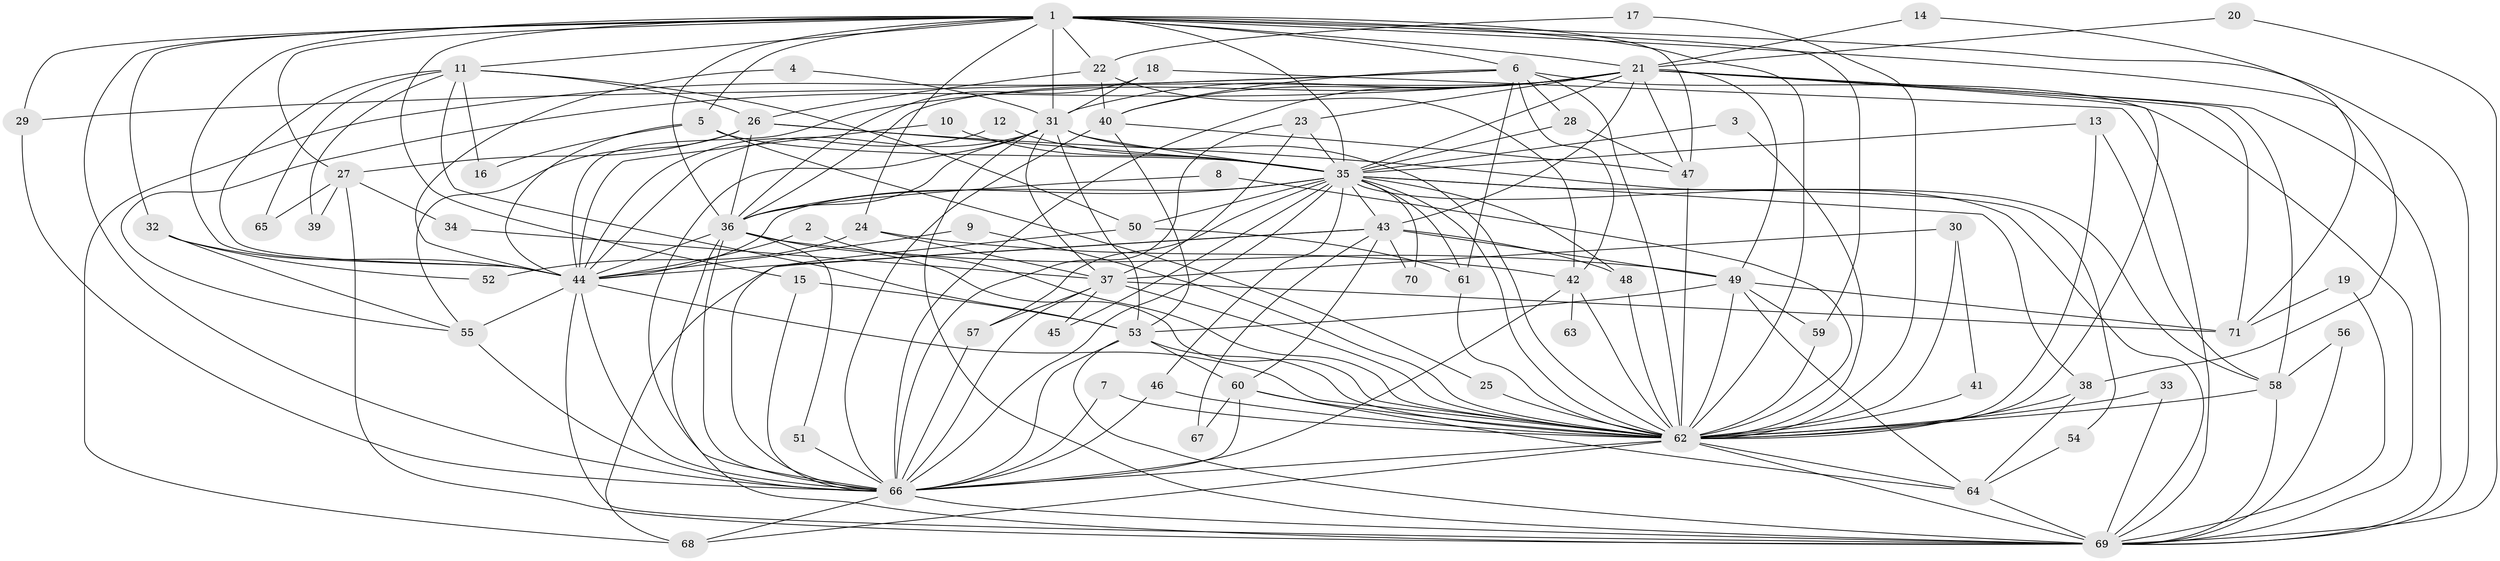 // original degree distribution, {13: 0.007042253521126761, 20: 0.014084507042253521, 21: 0.014084507042253521, 22: 0.007042253521126761, 15: 0.007042253521126761, 34: 0.007042253521126761, 25: 0.007042253521126761, 29: 0.007042253521126761, 5: 0.07042253521126761, 4: 0.1056338028169014, 10: 0.007042253521126761, 3: 0.14084507042253522, 2: 0.5422535211267606, 6: 0.035211267605633804, 11: 0.007042253521126761, 9: 0.007042253521126761, 7: 0.014084507042253521}
// Generated by graph-tools (version 1.1) at 2025/49/03/09/25 03:49:28]
// undirected, 71 vertices, 207 edges
graph export_dot {
graph [start="1"]
  node [color=gray90,style=filled];
  1;
  2;
  3;
  4;
  5;
  6;
  7;
  8;
  9;
  10;
  11;
  12;
  13;
  14;
  15;
  16;
  17;
  18;
  19;
  20;
  21;
  22;
  23;
  24;
  25;
  26;
  27;
  28;
  29;
  30;
  31;
  32;
  33;
  34;
  35;
  36;
  37;
  38;
  39;
  40;
  41;
  42;
  43;
  44;
  45;
  46;
  47;
  48;
  49;
  50;
  51;
  52;
  53;
  54;
  55;
  56;
  57;
  58;
  59;
  60;
  61;
  62;
  63;
  64;
  65;
  66;
  67;
  68;
  69;
  70;
  71;
  1 -- 5 [weight=1.0];
  1 -- 6 [weight=1.0];
  1 -- 11 [weight=1.0];
  1 -- 15 [weight=1.0];
  1 -- 21 [weight=1.0];
  1 -- 22 [weight=1.0];
  1 -- 24 [weight=1.0];
  1 -- 27 [weight=1.0];
  1 -- 29 [weight=1.0];
  1 -- 31 [weight=1.0];
  1 -- 32 [weight=1.0];
  1 -- 35 [weight=1.0];
  1 -- 36 [weight=1.0];
  1 -- 38 [weight=1.0];
  1 -- 44 [weight=1.0];
  1 -- 47 [weight=1.0];
  1 -- 59 [weight=1.0];
  1 -- 62 [weight=2.0];
  1 -- 66 [weight=1.0];
  1 -- 69 [weight=1.0];
  2 -- 44 [weight=1.0];
  2 -- 62 [weight=1.0];
  3 -- 35 [weight=1.0];
  3 -- 62 [weight=1.0];
  4 -- 31 [weight=1.0];
  4 -- 44 [weight=1.0];
  5 -- 16 [weight=1.0];
  5 -- 25 [weight=1.0];
  5 -- 35 [weight=1.0];
  5 -- 44 [weight=1.0];
  6 -- 28 [weight=1.0];
  6 -- 29 [weight=1.0];
  6 -- 40 [weight=1.0];
  6 -- 42 [weight=2.0];
  6 -- 61 [weight=1.0];
  6 -- 62 [weight=1.0];
  6 -- 68 [weight=1.0];
  6 -- 69 [weight=1.0];
  7 -- 62 [weight=1.0];
  7 -- 66 [weight=1.0];
  8 -- 36 [weight=1.0];
  8 -- 62 [weight=1.0];
  9 -- 44 [weight=1.0];
  9 -- 62 [weight=1.0];
  10 -- 35 [weight=1.0];
  10 -- 44 [weight=1.0];
  11 -- 16 [weight=1.0];
  11 -- 26 [weight=1.0];
  11 -- 39 [weight=1.0];
  11 -- 44 [weight=1.0];
  11 -- 50 [weight=1.0];
  11 -- 53 [weight=1.0];
  11 -- 65 [weight=1.0];
  12 -- 35 [weight=1.0];
  12 -- 44 [weight=1.0];
  13 -- 35 [weight=1.0];
  13 -- 58 [weight=1.0];
  13 -- 62 [weight=1.0];
  14 -- 21 [weight=1.0];
  14 -- 71 [weight=1.0];
  15 -- 53 [weight=1.0];
  15 -- 66 [weight=1.0];
  17 -- 22 [weight=1.0];
  17 -- 62 [weight=1.0];
  18 -- 31 [weight=1.0];
  18 -- 36 [weight=1.0];
  18 -- 69 [weight=1.0];
  19 -- 69 [weight=1.0];
  19 -- 71 [weight=1.0];
  20 -- 21 [weight=1.0];
  20 -- 69 [weight=1.0];
  21 -- 23 [weight=1.0];
  21 -- 31 [weight=1.0];
  21 -- 35 [weight=2.0];
  21 -- 36 [weight=1.0];
  21 -- 40 [weight=1.0];
  21 -- 43 [weight=1.0];
  21 -- 44 [weight=1.0];
  21 -- 47 [weight=1.0];
  21 -- 49 [weight=1.0];
  21 -- 55 [weight=1.0];
  21 -- 58 [weight=1.0];
  21 -- 62 [weight=3.0];
  21 -- 66 [weight=1.0];
  21 -- 69 [weight=1.0];
  21 -- 71 [weight=1.0];
  22 -- 26 [weight=1.0];
  22 -- 40 [weight=1.0];
  22 -- 42 [weight=1.0];
  23 -- 35 [weight=1.0];
  23 -- 37 [weight=1.0];
  23 -- 66 [weight=1.0];
  24 -- 37 [weight=1.0];
  24 -- 42 [weight=1.0];
  24 -- 52 [weight=1.0];
  25 -- 62 [weight=1.0];
  26 -- 27 [weight=1.0];
  26 -- 35 [weight=1.0];
  26 -- 36 [weight=1.0];
  26 -- 55 [weight=1.0];
  26 -- 58 [weight=1.0];
  27 -- 34 [weight=1.0];
  27 -- 39 [weight=1.0];
  27 -- 65 [weight=1.0];
  27 -- 69 [weight=1.0];
  28 -- 35 [weight=1.0];
  28 -- 47 [weight=1.0];
  29 -- 66 [weight=1.0];
  30 -- 37 [weight=1.0];
  30 -- 41 [weight=1.0];
  30 -- 62 [weight=3.0];
  31 -- 35 [weight=1.0];
  31 -- 36 [weight=1.0];
  31 -- 37 [weight=1.0];
  31 -- 44 [weight=1.0];
  31 -- 53 [weight=1.0];
  31 -- 62 [weight=2.0];
  31 -- 66 [weight=1.0];
  31 -- 69 [weight=1.0];
  32 -- 44 [weight=1.0];
  32 -- 52 [weight=1.0];
  32 -- 55 [weight=1.0];
  33 -- 62 [weight=1.0];
  33 -- 69 [weight=1.0];
  34 -- 37 [weight=1.0];
  35 -- 36 [weight=2.0];
  35 -- 38 [weight=1.0];
  35 -- 43 [weight=1.0];
  35 -- 44 [weight=2.0];
  35 -- 45 [weight=1.0];
  35 -- 46 [weight=1.0];
  35 -- 48 [weight=1.0];
  35 -- 50 [weight=2.0];
  35 -- 54 [weight=1.0];
  35 -- 57 [weight=1.0];
  35 -- 61 [weight=1.0];
  35 -- 62 [weight=2.0];
  35 -- 66 [weight=1.0];
  35 -- 69 [weight=1.0];
  35 -- 70 [weight=1.0];
  36 -- 44 [weight=1.0];
  36 -- 49 [weight=1.0];
  36 -- 51 [weight=1.0];
  36 -- 62 [weight=2.0];
  36 -- 66 [weight=1.0];
  36 -- 69 [weight=1.0];
  37 -- 45 [weight=1.0];
  37 -- 57 [weight=1.0];
  37 -- 62 [weight=1.0];
  37 -- 66 [weight=2.0];
  37 -- 71 [weight=1.0];
  38 -- 62 [weight=1.0];
  38 -- 64 [weight=1.0];
  40 -- 47 [weight=1.0];
  40 -- 53 [weight=1.0];
  40 -- 66 [weight=1.0];
  41 -- 62 [weight=1.0];
  42 -- 62 [weight=2.0];
  42 -- 63 [weight=1.0];
  42 -- 66 [weight=1.0];
  43 -- 44 [weight=1.0];
  43 -- 48 [weight=1.0];
  43 -- 49 [weight=1.0];
  43 -- 60 [weight=1.0];
  43 -- 67 [weight=1.0];
  43 -- 68 [weight=1.0];
  43 -- 70 [weight=1.0];
  44 -- 55 [weight=2.0];
  44 -- 62 [weight=2.0];
  44 -- 66 [weight=1.0];
  44 -- 69 [weight=1.0];
  46 -- 62 [weight=1.0];
  46 -- 66 [weight=1.0];
  47 -- 62 [weight=1.0];
  48 -- 62 [weight=1.0];
  49 -- 53 [weight=1.0];
  49 -- 59 [weight=1.0];
  49 -- 62 [weight=1.0];
  49 -- 64 [weight=1.0];
  49 -- 71 [weight=2.0];
  50 -- 61 [weight=1.0];
  50 -- 66 [weight=1.0];
  51 -- 66 [weight=1.0];
  53 -- 60 [weight=1.0];
  53 -- 62 [weight=1.0];
  53 -- 66 [weight=1.0];
  53 -- 69 [weight=2.0];
  54 -- 64 [weight=1.0];
  55 -- 66 [weight=1.0];
  56 -- 58 [weight=1.0];
  56 -- 69 [weight=1.0];
  57 -- 66 [weight=1.0];
  58 -- 62 [weight=3.0];
  58 -- 69 [weight=1.0];
  59 -- 62 [weight=1.0];
  60 -- 62 [weight=1.0];
  60 -- 64 [weight=1.0];
  60 -- 66 [weight=1.0];
  60 -- 67 [weight=1.0];
  61 -- 62 [weight=1.0];
  62 -- 64 [weight=1.0];
  62 -- 66 [weight=2.0];
  62 -- 68 [weight=1.0];
  62 -- 69 [weight=2.0];
  64 -- 69 [weight=1.0];
  66 -- 68 [weight=1.0];
  66 -- 69 [weight=1.0];
}
